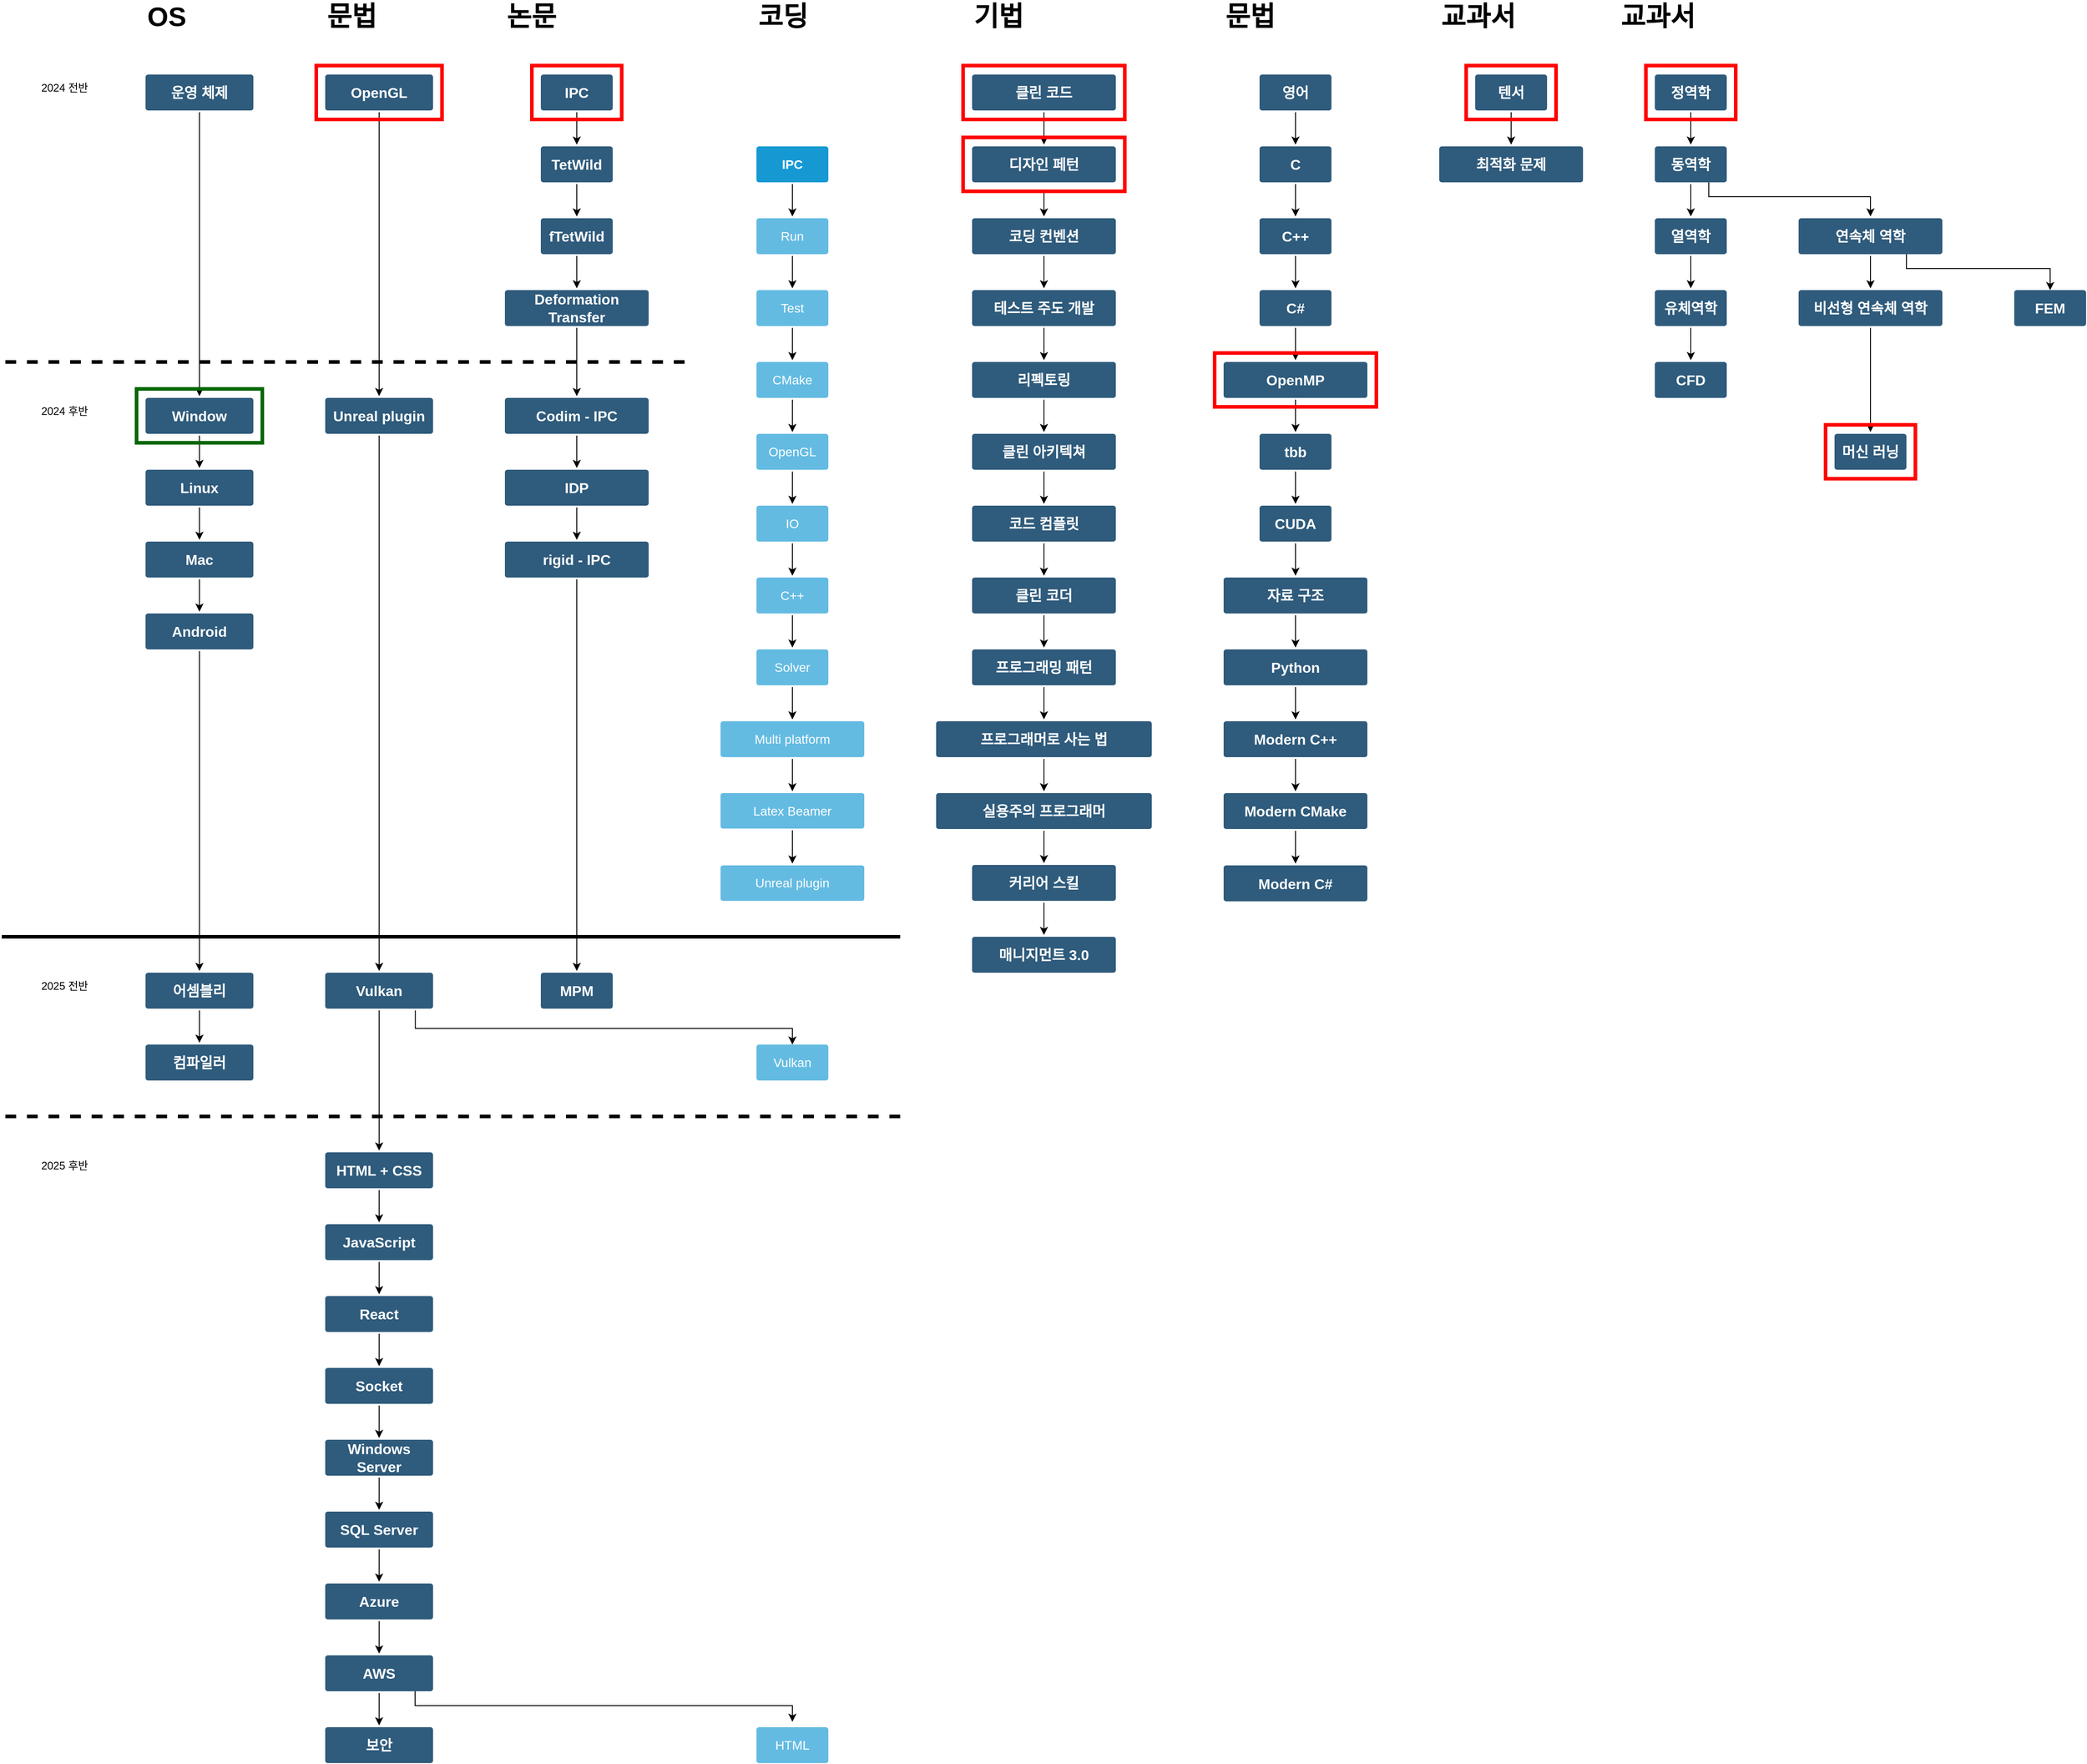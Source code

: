 <mxfile version="23.1.4" type="github">
  <diagram id="6a731a19-8d31-9384-78a2-239565b7b9f0" name="Page-1">
    <mxGraphModel dx="3609" dy="2119" grid="1" gridSize="10" guides="1" tooltips="1" connect="1" arrows="1" fold="1" page="1" pageScale="1" pageWidth="1169" pageHeight="827" background="none" math="0" shadow="0">
      <root>
        <mxCell id="0" />
        <mxCell id="1" parent="0" />
        <mxCell id="1UIoT6ySWnRTdIGvDfuI-1921" value="" style="edgeStyle=orthogonalEdgeStyle;rounded=0;orthogonalLoop=1;jettySize=auto;html=1;" parent="1" source="1749" target="1UIoT6ySWnRTdIGvDfuI-1781" edge="1">
          <mxGeometry relative="1" as="geometry" />
        </mxCell>
        <mxCell id="1749" value="C" style="rounded=1;whiteSpace=wrap;html=1;shadow=0;labelBackgroundColor=none;strokeColor=none;strokeWidth=3;fillColor=#2F5B7C;fontFamily=Helvetica;fontSize=16;fontColor=#FFFFFF;align=center;fontStyle=1;spacing=5;arcSize=7;perimeterSpacing=2;" parent="1" vertex="1">
          <mxGeometry x="640" y="120" width="80" height="40" as="geometry" />
        </mxCell>
        <mxCell id="1UIoT6ySWnRTdIGvDfuI-1902" value="" style="edgeStyle=orthogonalEdgeStyle;rounded=0;orthogonalLoop=1;jettySize=auto;html=1;" parent="1" source="1760" target="1762" edge="1">
          <mxGeometry relative="1" as="geometry" />
        </mxCell>
        <mxCell id="1760" value="IPC" style="rounded=1;whiteSpace=wrap;html=1;shadow=0;labelBackgroundColor=none;strokeColor=none;strokeWidth=3;fillColor=#1699d3;fontFamily=Helvetica;fontSize=14;fontColor=#FFFFFF;align=center;spacing=5;fontStyle=1;arcSize=7;perimeterSpacing=2;" parent="1" vertex="1">
          <mxGeometry x="80" y="120" width="80" height="40" as="geometry" />
        </mxCell>
        <mxCell id="1UIoT6ySWnRTdIGvDfuI-1903" value="" style="edgeStyle=orthogonalEdgeStyle;rounded=0;orthogonalLoop=1;jettySize=auto;html=1;" parent="1" source="1762" target="1UIoT6ySWnRTdIGvDfuI-1811" edge="1">
          <mxGeometry relative="1" as="geometry" />
        </mxCell>
        <mxCell id="1762" value="Run" style="rounded=1;whiteSpace=wrap;html=1;shadow=0;labelBackgroundColor=none;strokeColor=none;strokeWidth=3;fillColor=#64bbe2;fontFamily=Helvetica;fontSize=14;fontColor=#FFFFFF;align=center;spacing=5;arcSize=7;perimeterSpacing=2;" parent="1" vertex="1">
          <mxGeometry x="80" y="200" width="80" height="40" as="geometry" />
        </mxCell>
        <mxCell id="1UIoT6ySWnRTdIGvDfuI-1922" value="" style="edgeStyle=orthogonalEdgeStyle;rounded=0;orthogonalLoop=1;jettySize=auto;html=1;" parent="1" source="1UIoT6ySWnRTdIGvDfuI-1781" target="1UIoT6ySWnRTdIGvDfuI-1782" edge="1">
          <mxGeometry relative="1" as="geometry" />
        </mxCell>
        <mxCell id="1UIoT6ySWnRTdIGvDfuI-1781" value="C++" style="rounded=1;whiteSpace=wrap;html=1;shadow=0;labelBackgroundColor=none;strokeColor=none;strokeWidth=3;fillColor=#2F5B7C;fontFamily=Helvetica;fontSize=16;fontColor=#FFFFFF;align=center;fontStyle=1;spacing=5;arcSize=7;perimeterSpacing=2;" parent="1" vertex="1">
          <mxGeometry x="640" y="200" width="80" height="40" as="geometry" />
        </mxCell>
        <mxCell id="1UIoT6ySWnRTdIGvDfuI-1923" value="" style="edgeStyle=orthogonalEdgeStyle;rounded=0;orthogonalLoop=1;jettySize=auto;html=1;" parent="1" source="1UIoT6ySWnRTdIGvDfuI-1782" target="1UIoT6ySWnRTdIGvDfuI-1854" edge="1">
          <mxGeometry relative="1" as="geometry" />
        </mxCell>
        <mxCell id="1UIoT6ySWnRTdIGvDfuI-1782" value="C#" style="rounded=1;whiteSpace=wrap;html=1;shadow=0;labelBackgroundColor=none;strokeColor=none;strokeWidth=3;fillColor=#2F5B7C;fontFamily=Helvetica;fontSize=16;fontColor=#FFFFFF;align=center;fontStyle=1;spacing=5;arcSize=7;perimeterSpacing=2;" parent="1" vertex="1">
          <mxGeometry x="640" y="280" width="80" height="40" as="geometry" />
        </mxCell>
        <mxCell id="1UIoT6ySWnRTdIGvDfuI-1920" value="" style="edgeStyle=orthogonalEdgeStyle;rounded=0;orthogonalLoop=1;jettySize=auto;html=1;" parent="1" source="1UIoT6ySWnRTdIGvDfuI-1783" target="1749" edge="1">
          <mxGeometry relative="1" as="geometry" />
        </mxCell>
        <mxCell id="1UIoT6ySWnRTdIGvDfuI-1783" value="영어" style="rounded=1;whiteSpace=wrap;html=1;shadow=0;labelBackgroundColor=none;strokeColor=none;strokeWidth=3;fillColor=#2F5B7C;fontFamily=Helvetica;fontSize=16;fontColor=#FFFFFF;align=center;fontStyle=1;spacing=5;arcSize=7;perimeterSpacing=2;" parent="1" vertex="1">
          <mxGeometry x="640" y="40" width="80" height="40" as="geometry" />
        </mxCell>
        <mxCell id="1UIoT6ySWnRTdIGvDfuI-1931" value="" style="edgeStyle=orthogonalEdgeStyle;rounded=0;orthogonalLoop=1;jettySize=auto;html=1;" parent="1" source="1UIoT6ySWnRTdIGvDfuI-1784" target="1UIoT6ySWnRTdIGvDfuI-1785" edge="1">
          <mxGeometry relative="1" as="geometry" />
        </mxCell>
        <mxCell id="1UIoT6ySWnRTdIGvDfuI-1784" value="텐서" style="rounded=1;whiteSpace=wrap;html=1;shadow=0;labelBackgroundColor=none;strokeColor=none;strokeWidth=3;fillColor=#2F5B7C;fontFamily=Helvetica;fontSize=16;fontColor=#FFFFFF;align=center;fontStyle=1;spacing=5;arcSize=7;perimeterSpacing=2;" parent="1" vertex="1">
          <mxGeometry x="880" y="40" width="80" height="40" as="geometry" />
        </mxCell>
        <mxCell id="1UIoT6ySWnRTdIGvDfuI-1785" value="최적화 문제" style="rounded=1;whiteSpace=wrap;html=1;shadow=0;labelBackgroundColor=none;strokeColor=none;strokeWidth=3;fillColor=#2F5B7C;fontFamily=Helvetica;fontSize=16;fontColor=#FFFFFF;align=center;fontStyle=1;spacing=5;arcSize=7;perimeterSpacing=2;" parent="1" vertex="1">
          <mxGeometry x="840" y="120" width="160" height="40" as="geometry" />
        </mxCell>
        <mxCell id="1UIoT6ySWnRTdIGvDfuI-1870" style="edgeStyle=orthogonalEdgeStyle;rounded=0;orthogonalLoop=1;jettySize=auto;html=1;exitX=0.5;exitY=1;exitDx=0;exitDy=0;" parent="1" source="1UIoT6ySWnRTdIGvDfuI-1786" target="1UIoT6ySWnRTdIGvDfuI-1837" edge="1">
          <mxGeometry relative="1" as="geometry" />
        </mxCell>
        <mxCell id="1UIoT6ySWnRTdIGvDfuI-1786" value="OpenGL" style="rounded=1;whiteSpace=wrap;html=1;shadow=0;labelBackgroundColor=none;strokeColor=none;strokeWidth=3;fillColor=#2F5B7C;fontFamily=Helvetica;fontSize=16;fontColor=#FFFFFF;align=center;fontStyle=1;spacing=5;arcSize=7;perimeterSpacing=2;" parent="1" vertex="1">
          <mxGeometry x="-400" y="40" width="120" height="40" as="geometry" />
        </mxCell>
        <mxCell id="1UIoT6ySWnRTdIGvDfuI-1882" style="edgeStyle=orthogonalEdgeStyle;rounded=0;orthogonalLoop=1;jettySize=auto;html=1;" parent="1" source="1UIoT6ySWnRTdIGvDfuI-1787" target="1UIoT6ySWnRTdIGvDfuI-1788" edge="1">
          <mxGeometry relative="1" as="geometry" />
        </mxCell>
        <mxCell id="1UIoT6ySWnRTdIGvDfuI-1787" value="Vulkan" style="rounded=1;whiteSpace=wrap;html=1;shadow=0;labelBackgroundColor=none;strokeColor=none;strokeWidth=3;fillColor=#2F5B7C;fontFamily=Helvetica;fontSize=16;fontColor=#FFFFFF;align=center;fontStyle=1;spacing=5;arcSize=7;perimeterSpacing=2;" parent="1" vertex="1">
          <mxGeometry x="-400" y="1040" width="120" height="40" as="geometry" />
        </mxCell>
        <mxCell id="1UIoT6ySWnRTdIGvDfuI-1874" value="" style="edgeStyle=orthogonalEdgeStyle;rounded=0;orthogonalLoop=1;jettySize=auto;html=1;" parent="1" source="1UIoT6ySWnRTdIGvDfuI-1788" target="1UIoT6ySWnRTdIGvDfuI-1789" edge="1">
          <mxGeometry relative="1" as="geometry" />
        </mxCell>
        <mxCell id="1UIoT6ySWnRTdIGvDfuI-1788" value="HTML + CSS" style="rounded=1;whiteSpace=wrap;html=1;shadow=0;labelBackgroundColor=none;strokeColor=none;strokeWidth=3;fillColor=#2F5B7C;fontFamily=Helvetica;fontSize=16;fontColor=#FFFFFF;align=center;fontStyle=1;spacing=5;arcSize=7;perimeterSpacing=2;" parent="1" vertex="1">
          <mxGeometry x="-400" y="1240" width="120" height="40" as="geometry" />
        </mxCell>
        <mxCell id="1UIoT6ySWnRTdIGvDfuI-1875" value="" style="edgeStyle=orthogonalEdgeStyle;rounded=0;orthogonalLoop=1;jettySize=auto;html=1;" parent="1" source="1UIoT6ySWnRTdIGvDfuI-1789" target="1UIoT6ySWnRTdIGvDfuI-1790" edge="1">
          <mxGeometry relative="1" as="geometry" />
        </mxCell>
        <mxCell id="1UIoT6ySWnRTdIGvDfuI-1789" value="JavaScript" style="rounded=1;whiteSpace=wrap;html=1;shadow=0;labelBackgroundColor=none;strokeColor=none;strokeWidth=3;fillColor=#2F5B7C;fontFamily=Helvetica;fontSize=16;fontColor=#FFFFFF;align=center;fontStyle=1;spacing=5;arcSize=7;perimeterSpacing=2;" parent="1" vertex="1">
          <mxGeometry x="-400" y="1320" width="120" height="40" as="geometry" />
        </mxCell>
        <mxCell id="1UIoT6ySWnRTdIGvDfuI-1876" value="" style="edgeStyle=orthogonalEdgeStyle;rounded=0;orthogonalLoop=1;jettySize=auto;html=1;" parent="1" source="1UIoT6ySWnRTdIGvDfuI-1790" target="1UIoT6ySWnRTdIGvDfuI-1847" edge="1">
          <mxGeometry relative="1" as="geometry" />
        </mxCell>
        <mxCell id="1UIoT6ySWnRTdIGvDfuI-1790" value="React" style="rounded=1;whiteSpace=wrap;html=1;shadow=0;labelBackgroundColor=none;strokeColor=none;strokeWidth=3;fillColor=#2F5B7C;fontFamily=Helvetica;fontSize=16;fontColor=#FFFFFF;align=center;fontStyle=1;spacing=5;arcSize=7;perimeterSpacing=2;" parent="1" vertex="1">
          <mxGeometry x="-400" y="1400" width="120" height="40" as="geometry" />
        </mxCell>
        <mxCell id="1UIoT6ySWnRTdIGvDfuI-1886" value="" style="edgeStyle=orthogonalEdgeStyle;rounded=0;orthogonalLoop=1;jettySize=auto;html=1;" parent="1" source="1UIoT6ySWnRTdIGvDfuI-1791" target="1UIoT6ySWnRTdIGvDfuI-1832" edge="1">
          <mxGeometry relative="1" as="geometry" />
        </mxCell>
        <mxCell id="1UIoT6ySWnRTdIGvDfuI-1791" value="IPC" style="rounded=1;whiteSpace=wrap;html=1;shadow=0;labelBackgroundColor=none;strokeColor=none;strokeWidth=3;fillColor=#2F5B7C;fontFamily=Helvetica;fontSize=16;fontColor=#FFFFFF;align=center;fontStyle=1;spacing=5;arcSize=7;perimeterSpacing=2;" parent="1" vertex="1">
          <mxGeometry x="-160" y="40" width="80" height="40" as="geometry" />
        </mxCell>
        <mxCell id="1UIoT6ySWnRTdIGvDfuI-1909" value="" style="edgeStyle=orthogonalEdgeStyle;rounded=0;orthogonalLoop=1;jettySize=auto;html=1;" parent="1" source="1UIoT6ySWnRTdIGvDfuI-1792" target="1UIoT6ySWnRTdIGvDfuI-1794" edge="1">
          <mxGeometry relative="1" as="geometry" />
        </mxCell>
        <mxCell id="1UIoT6ySWnRTdIGvDfuI-1792" value="클린 코드" style="rounded=1;whiteSpace=wrap;html=1;shadow=0;labelBackgroundColor=none;strokeColor=none;strokeWidth=3;fillColor=#2F5B7C;fontFamily=Helvetica;fontSize=16;fontColor=#FFFFFF;align=center;fontStyle=1;spacing=5;arcSize=7;perimeterSpacing=2;" parent="1" vertex="1">
          <mxGeometry x="320" y="40" width="160" height="40" as="geometry" />
        </mxCell>
        <mxCell id="1UIoT6ySWnRTdIGvDfuI-1866" style="edgeStyle=orthogonalEdgeStyle;rounded=0;orthogonalLoop=1;jettySize=auto;html=1;entryX=0.5;entryY=0;entryDx=0;entryDy=0;" parent="1" source="1UIoT6ySWnRTdIGvDfuI-1793" target="1UIoT6ySWnRTdIGvDfuI-1850" edge="1">
          <mxGeometry relative="1" as="geometry" />
        </mxCell>
        <mxCell id="1UIoT6ySWnRTdIGvDfuI-1793" value="운영 체제" style="rounded=1;whiteSpace=wrap;html=1;shadow=0;labelBackgroundColor=none;strokeColor=none;strokeWidth=3;fillColor=#2F5B7C;fontFamily=Helvetica;fontSize=16;fontColor=#FFFFFF;align=center;fontStyle=1;spacing=5;arcSize=7;perimeterSpacing=2;" parent="1" vertex="1">
          <mxGeometry x="-600" y="40" width="120" height="40" as="geometry" />
        </mxCell>
        <mxCell id="1UIoT6ySWnRTdIGvDfuI-1794" value="디자인 페턴" style="rounded=1;whiteSpace=wrap;html=1;shadow=0;labelBackgroundColor=none;strokeColor=none;strokeWidth=3;fillColor=#2F5B7C;fontFamily=Helvetica;fontSize=16;fontColor=#FFFFFF;align=center;fontStyle=1;spacing=5;arcSize=7;perimeterSpacing=2;" parent="1" vertex="1">
          <mxGeometry x="320" y="120" width="160" height="40" as="geometry" />
        </mxCell>
        <mxCell id="1UIoT6ySWnRTdIGvDfuI-1927" value="" style="edgeStyle=orthogonalEdgeStyle;rounded=0;orthogonalLoop=1;jettySize=auto;html=1;" parent="1" source="1UIoT6ySWnRTdIGvDfuI-1798" target="1UIoT6ySWnRTdIGvDfuI-1856" edge="1">
          <mxGeometry relative="1" as="geometry" />
        </mxCell>
        <mxCell id="1UIoT6ySWnRTdIGvDfuI-1798" value="자료 구조" style="rounded=1;whiteSpace=wrap;html=1;shadow=0;labelBackgroundColor=none;strokeColor=none;strokeWidth=3;fillColor=#2F5B7C;fontFamily=Helvetica;fontSize=16;fontColor=#FFFFFF;align=center;fontStyle=1;spacing=5;arcSize=7;perimeterSpacing=2;" parent="1" vertex="1">
          <mxGeometry x="600" y="600" width="160" height="40" as="geometry" />
        </mxCell>
        <mxCell id="1UIoT6ySWnRTdIGvDfuI-1929" value="" style="edgeStyle=orthogonalEdgeStyle;rounded=0;orthogonalLoop=1;jettySize=auto;html=1;" parent="1" source="1UIoT6ySWnRTdIGvDfuI-1799" target="1UIoT6ySWnRTdIGvDfuI-1840" edge="1">
          <mxGeometry relative="1" as="geometry" />
        </mxCell>
        <mxCell id="1UIoT6ySWnRTdIGvDfuI-1799" value="Modern C++" style="rounded=1;whiteSpace=wrap;html=1;shadow=0;labelBackgroundColor=none;strokeColor=none;strokeWidth=3;fillColor=#2F5B7C;fontFamily=Helvetica;fontSize=16;fontColor=#FFFFFF;align=center;fontStyle=1;spacing=5;arcSize=7;perimeterSpacing=2;" parent="1" vertex="1">
          <mxGeometry x="600" y="760" width="160" height="40" as="geometry" />
        </mxCell>
        <mxCell id="1UIoT6ySWnRTdIGvDfuI-1911" value="" style="edgeStyle=orthogonalEdgeStyle;rounded=0;orthogonalLoop=1;jettySize=auto;html=1;" parent="1" source="1UIoT6ySWnRTdIGvDfuI-1800" target="1UIoT6ySWnRTdIGvDfuI-1802" edge="1">
          <mxGeometry relative="1" as="geometry" />
        </mxCell>
        <mxCell id="1UIoT6ySWnRTdIGvDfuI-1800" value="테스트 주도 개발" style="rounded=1;whiteSpace=wrap;html=1;shadow=0;labelBackgroundColor=none;strokeColor=none;strokeWidth=3;fillColor=#2F5B7C;fontFamily=Helvetica;fontSize=16;fontColor=#FFFFFF;align=center;fontStyle=1;spacing=5;arcSize=7;perimeterSpacing=2;" parent="1" vertex="1">
          <mxGeometry x="320" y="280" width="160" height="40" as="geometry" />
        </mxCell>
        <mxCell id="1UIoT6ySWnRTdIGvDfuI-1912" value="" style="edgeStyle=orthogonalEdgeStyle;rounded=0;orthogonalLoop=1;jettySize=auto;html=1;" parent="1" source="1UIoT6ySWnRTdIGvDfuI-1802" target="1UIoT6ySWnRTdIGvDfuI-1803" edge="1">
          <mxGeometry relative="1" as="geometry" />
        </mxCell>
        <mxCell id="1UIoT6ySWnRTdIGvDfuI-1802" value="리펙토링" style="rounded=1;whiteSpace=wrap;html=1;shadow=0;labelBackgroundColor=none;strokeColor=none;strokeWidth=3;fillColor=#2F5B7C;fontFamily=Helvetica;fontSize=16;fontColor=#FFFFFF;align=center;fontStyle=1;spacing=5;arcSize=7;perimeterSpacing=2;" parent="1" vertex="1">
          <mxGeometry x="320" y="360" width="160" height="40" as="geometry" />
        </mxCell>
        <mxCell id="1UIoT6ySWnRTdIGvDfuI-1913" value="" style="edgeStyle=orthogonalEdgeStyle;rounded=0;orthogonalLoop=1;jettySize=auto;html=1;" parent="1" source="1UIoT6ySWnRTdIGvDfuI-1803" target="1UIoT6ySWnRTdIGvDfuI-1804" edge="1">
          <mxGeometry relative="1" as="geometry" />
        </mxCell>
        <mxCell id="1UIoT6ySWnRTdIGvDfuI-1803" value="클린 아키텍쳐" style="rounded=1;whiteSpace=wrap;html=1;shadow=0;labelBackgroundColor=none;strokeColor=none;strokeWidth=3;fillColor=#2F5B7C;fontFamily=Helvetica;fontSize=16;fontColor=#FFFFFF;align=center;fontStyle=1;spacing=5;arcSize=7;perimeterSpacing=2;" parent="1" vertex="1">
          <mxGeometry x="320" y="440" width="160" height="40" as="geometry" />
        </mxCell>
        <mxCell id="1UIoT6ySWnRTdIGvDfuI-1914" value="" style="edgeStyle=orthogonalEdgeStyle;rounded=0;orthogonalLoop=1;jettySize=auto;html=1;" parent="1" source="1UIoT6ySWnRTdIGvDfuI-1804" target="1UIoT6ySWnRTdIGvDfuI-1805" edge="1">
          <mxGeometry relative="1" as="geometry" />
        </mxCell>
        <mxCell id="1UIoT6ySWnRTdIGvDfuI-1804" value="코드 컴플릿" style="rounded=1;whiteSpace=wrap;html=1;shadow=0;labelBackgroundColor=none;strokeColor=none;strokeWidth=3;fillColor=#2F5B7C;fontFamily=Helvetica;fontSize=16;fontColor=#FFFFFF;align=center;fontStyle=1;spacing=5;arcSize=7;perimeterSpacing=2;" parent="1" vertex="1">
          <mxGeometry x="320" y="520" width="160" height="40" as="geometry" />
        </mxCell>
        <mxCell id="1UIoT6ySWnRTdIGvDfuI-1915" value="" style="edgeStyle=orthogonalEdgeStyle;rounded=0;orthogonalLoop=1;jettySize=auto;html=1;" parent="1" source="1UIoT6ySWnRTdIGvDfuI-1805" target="1UIoT6ySWnRTdIGvDfuI-1806" edge="1">
          <mxGeometry relative="1" as="geometry" />
        </mxCell>
        <mxCell id="1UIoT6ySWnRTdIGvDfuI-1805" value="클린 코더" style="rounded=1;whiteSpace=wrap;html=1;shadow=0;labelBackgroundColor=none;strokeColor=none;strokeWidth=3;fillColor=#2F5B7C;fontFamily=Helvetica;fontSize=16;fontColor=#FFFFFF;align=center;fontStyle=1;spacing=5;arcSize=7;perimeterSpacing=2;" parent="1" vertex="1">
          <mxGeometry x="320" y="600" width="160" height="40" as="geometry" />
        </mxCell>
        <mxCell id="1UIoT6ySWnRTdIGvDfuI-1916" value="" style="edgeStyle=orthogonalEdgeStyle;rounded=0;orthogonalLoop=1;jettySize=auto;html=1;" parent="1" source="1UIoT6ySWnRTdIGvDfuI-1806" target="1UIoT6ySWnRTdIGvDfuI-1807" edge="1">
          <mxGeometry relative="1" as="geometry" />
        </mxCell>
        <mxCell id="1UIoT6ySWnRTdIGvDfuI-1806" value="프로그래밍 패턴" style="rounded=1;whiteSpace=wrap;html=1;shadow=0;labelBackgroundColor=none;strokeColor=none;strokeWidth=3;fillColor=#2F5B7C;fontFamily=Helvetica;fontSize=16;fontColor=#FFFFFF;align=center;fontStyle=1;spacing=5;arcSize=7;perimeterSpacing=2;" parent="1" vertex="1">
          <mxGeometry x="320" y="680" width="160" height="40" as="geometry" />
        </mxCell>
        <mxCell id="1UIoT6ySWnRTdIGvDfuI-1917" value="" style="edgeStyle=orthogonalEdgeStyle;rounded=0;orthogonalLoop=1;jettySize=auto;html=1;" parent="1" source="1UIoT6ySWnRTdIGvDfuI-1807" target="1UIoT6ySWnRTdIGvDfuI-1808" edge="1">
          <mxGeometry relative="1" as="geometry" />
        </mxCell>
        <mxCell id="1UIoT6ySWnRTdIGvDfuI-1807" value="프로그래머로 사는 법" style="rounded=1;whiteSpace=wrap;html=1;shadow=0;labelBackgroundColor=none;strokeColor=none;strokeWidth=3;fillColor=#2F5B7C;fontFamily=Helvetica;fontSize=16;fontColor=#FFFFFF;align=center;fontStyle=1;spacing=5;arcSize=7;perimeterSpacing=2;" parent="1" vertex="1">
          <mxGeometry x="280" y="760" width="240" height="40" as="geometry" />
        </mxCell>
        <mxCell id="1UIoT6ySWnRTdIGvDfuI-1918" value="" style="edgeStyle=orthogonalEdgeStyle;rounded=0;orthogonalLoop=1;jettySize=auto;html=1;" parent="1" source="1UIoT6ySWnRTdIGvDfuI-1808" target="1UIoT6ySWnRTdIGvDfuI-1809" edge="1">
          <mxGeometry relative="1" as="geometry" />
        </mxCell>
        <mxCell id="1UIoT6ySWnRTdIGvDfuI-1808" value="실용주의 프로그래머" style="rounded=1;whiteSpace=wrap;html=1;shadow=0;labelBackgroundColor=none;strokeColor=none;strokeWidth=3;fillColor=#2F5B7C;fontFamily=Helvetica;fontSize=16;fontColor=#FFFFFF;align=center;fontStyle=1;spacing=5;arcSize=7;perimeterSpacing=2;" parent="1" vertex="1">
          <mxGeometry x="280" y="840" width="240" height="40" as="geometry" />
        </mxCell>
        <mxCell id="1UIoT6ySWnRTdIGvDfuI-1919" value="" style="edgeStyle=orthogonalEdgeStyle;rounded=0;orthogonalLoop=1;jettySize=auto;html=1;" parent="1" source="1UIoT6ySWnRTdIGvDfuI-1809" target="1UIoT6ySWnRTdIGvDfuI-1810" edge="1">
          <mxGeometry relative="1" as="geometry" />
        </mxCell>
        <mxCell id="1UIoT6ySWnRTdIGvDfuI-1809" value="커리어 스킬" style="rounded=1;whiteSpace=wrap;html=1;shadow=0;labelBackgroundColor=none;strokeColor=none;strokeWidth=3;fillColor=#2F5B7C;fontFamily=Helvetica;fontSize=16;fontColor=#FFFFFF;align=center;fontStyle=1;spacing=5;arcSize=7;perimeterSpacing=2;" parent="1" vertex="1">
          <mxGeometry x="320" y="920" width="160" height="40" as="geometry" />
        </mxCell>
        <mxCell id="1UIoT6ySWnRTdIGvDfuI-1810" value="매니지먼트 3.0" style="rounded=1;whiteSpace=wrap;html=1;shadow=0;labelBackgroundColor=none;strokeColor=none;strokeWidth=3;fillColor=#2F5B7C;fontFamily=Helvetica;fontSize=16;fontColor=#FFFFFF;align=center;fontStyle=1;spacing=5;arcSize=7;perimeterSpacing=2;" parent="1" vertex="1">
          <mxGeometry x="320" y="1000" width="160" height="40" as="geometry" />
        </mxCell>
        <mxCell id="1UIoT6ySWnRTdIGvDfuI-1904" value="" style="edgeStyle=orthogonalEdgeStyle;rounded=0;orthogonalLoop=1;jettySize=auto;html=1;" parent="1" source="1UIoT6ySWnRTdIGvDfuI-1811" target="1UIoT6ySWnRTdIGvDfuI-1812" edge="1">
          <mxGeometry relative="1" as="geometry" />
        </mxCell>
        <mxCell id="1UIoT6ySWnRTdIGvDfuI-1811" value="Test" style="rounded=1;whiteSpace=wrap;html=1;shadow=0;labelBackgroundColor=none;strokeColor=none;strokeWidth=3;fillColor=#64bbe2;fontFamily=Helvetica;fontSize=14;fontColor=#FFFFFF;align=center;spacing=5;arcSize=7;perimeterSpacing=2;" parent="1" vertex="1">
          <mxGeometry x="80" y="280" width="80" height="40" as="geometry" />
        </mxCell>
        <mxCell id="1UIoT6ySWnRTdIGvDfuI-1905" value="" style="edgeStyle=orthogonalEdgeStyle;rounded=0;orthogonalLoop=1;jettySize=auto;html=1;" parent="1" source="1UIoT6ySWnRTdIGvDfuI-1812" target="1UIoT6ySWnRTdIGvDfuI-1813" edge="1">
          <mxGeometry relative="1" as="geometry" />
        </mxCell>
        <mxCell id="1UIoT6ySWnRTdIGvDfuI-1812" value="CMake" style="rounded=1;whiteSpace=wrap;html=1;shadow=0;labelBackgroundColor=none;strokeColor=none;strokeWidth=3;fillColor=#64bbe2;fontFamily=Helvetica;fontSize=14;fontColor=#FFFFFF;align=center;spacing=5;arcSize=7;perimeterSpacing=2;" parent="1" vertex="1">
          <mxGeometry x="80" y="360" width="80" height="40" as="geometry" />
        </mxCell>
        <mxCell id="1UIoT6ySWnRTdIGvDfuI-1906" value="" style="edgeStyle=orthogonalEdgeStyle;rounded=0;orthogonalLoop=1;jettySize=auto;html=1;" parent="1" source="1UIoT6ySWnRTdIGvDfuI-1813" target="1UIoT6ySWnRTdIGvDfuI-1814" edge="1">
          <mxGeometry relative="1" as="geometry" />
        </mxCell>
        <mxCell id="1UIoT6ySWnRTdIGvDfuI-1813" value="OpenGL" style="rounded=1;whiteSpace=wrap;html=1;shadow=0;labelBackgroundColor=none;strokeColor=none;strokeWidth=3;fillColor=#64bbe2;fontFamily=Helvetica;fontSize=14;fontColor=#FFFFFF;align=center;spacing=5;arcSize=7;perimeterSpacing=2;" parent="1" vertex="1">
          <mxGeometry x="80" y="440" width="80" height="40" as="geometry" />
        </mxCell>
        <mxCell id="1UIoT6ySWnRTdIGvDfuI-1907" value="" style="edgeStyle=orthogonalEdgeStyle;rounded=0;orthogonalLoop=1;jettySize=auto;html=1;" parent="1" source="1UIoT6ySWnRTdIGvDfuI-1814" target="1UIoT6ySWnRTdIGvDfuI-1815" edge="1">
          <mxGeometry relative="1" as="geometry" />
        </mxCell>
        <mxCell id="1UIoT6ySWnRTdIGvDfuI-1814" value="IO" style="rounded=1;whiteSpace=wrap;html=1;shadow=0;labelBackgroundColor=none;strokeColor=none;strokeWidth=3;fillColor=#64bbe2;fontFamily=Helvetica;fontSize=14;fontColor=#FFFFFF;align=center;spacing=5;arcSize=7;perimeterSpacing=2;" parent="1" vertex="1">
          <mxGeometry x="80" y="520" width="80" height="40" as="geometry" />
        </mxCell>
        <mxCell id="1UIoT6ySWnRTdIGvDfuI-1908" value="" style="edgeStyle=orthogonalEdgeStyle;rounded=0;orthogonalLoop=1;jettySize=auto;html=1;" parent="1" source="1UIoT6ySWnRTdIGvDfuI-1815" target="1UIoT6ySWnRTdIGvDfuI-1816" edge="1">
          <mxGeometry relative="1" as="geometry" />
        </mxCell>
        <mxCell id="1UIoT6ySWnRTdIGvDfuI-1815" value="C++" style="rounded=1;whiteSpace=wrap;html=1;shadow=0;labelBackgroundColor=none;strokeColor=none;strokeWidth=3;fillColor=#64bbe2;fontFamily=Helvetica;fontSize=14;fontColor=#FFFFFF;align=center;spacing=5;arcSize=7;perimeterSpacing=2;" parent="1" vertex="1">
          <mxGeometry x="80" y="600" width="80" height="40" as="geometry" />
        </mxCell>
        <mxCell id="1UIoT6ySWnRTdIGvDfuI-1901" value="" style="edgeStyle=orthogonalEdgeStyle;rounded=0;orthogonalLoop=1;jettySize=auto;html=1;" parent="1" source="1UIoT6ySWnRTdIGvDfuI-1816" target="1UIoT6ySWnRTdIGvDfuI-1817" edge="1">
          <mxGeometry relative="1" as="geometry" />
        </mxCell>
        <mxCell id="1UIoT6ySWnRTdIGvDfuI-1816" value="Solver" style="rounded=1;whiteSpace=wrap;html=1;shadow=0;labelBackgroundColor=none;strokeColor=none;strokeWidth=3;fillColor=#64bbe2;fontFamily=Helvetica;fontSize=14;fontColor=#FFFFFF;align=center;spacing=5;arcSize=7;perimeterSpacing=2;" parent="1" vertex="1">
          <mxGeometry x="80" y="680" width="80" height="40" as="geometry" />
        </mxCell>
        <mxCell id="1UIoT6ySWnRTdIGvDfuI-1900" value="" style="edgeStyle=orthogonalEdgeStyle;rounded=0;orthogonalLoop=1;jettySize=auto;html=1;" parent="1" source="1UIoT6ySWnRTdIGvDfuI-1817" target="1UIoT6ySWnRTdIGvDfuI-1818" edge="1">
          <mxGeometry relative="1" as="geometry" />
        </mxCell>
        <mxCell id="1UIoT6ySWnRTdIGvDfuI-1817" value="Multi platform" style="rounded=1;whiteSpace=wrap;html=1;shadow=0;labelBackgroundColor=none;strokeColor=none;strokeWidth=3;fillColor=#64bbe2;fontFamily=Helvetica;fontSize=14;fontColor=#FFFFFF;align=center;spacing=5;arcSize=7;perimeterSpacing=2;" parent="1" vertex="1">
          <mxGeometry x="40" y="760" width="160" height="40" as="geometry" />
        </mxCell>
        <mxCell id="1UIoT6ySWnRTdIGvDfuI-1899" value="" style="edgeStyle=orthogonalEdgeStyle;rounded=0;orthogonalLoop=1;jettySize=auto;html=1;" parent="1" source="1UIoT6ySWnRTdIGvDfuI-1818" target="1UIoT6ySWnRTdIGvDfuI-1896" edge="1">
          <mxGeometry relative="1" as="geometry" />
        </mxCell>
        <mxCell id="1UIoT6ySWnRTdIGvDfuI-1818" value="Latex Beamer" style="rounded=1;whiteSpace=wrap;html=1;shadow=0;labelBackgroundColor=none;strokeColor=none;strokeWidth=3;fillColor=#64bbe2;fontFamily=Helvetica;fontSize=14;fontColor=#FFFFFF;align=center;spacing=5;arcSize=7;perimeterSpacing=2;" parent="1" vertex="1">
          <mxGeometry x="40" y="840" width="160" height="39.5" as="geometry" />
        </mxCell>
        <mxCell id="1UIoT6ySWnRTdIGvDfuI-1819" value="Vulkan" style="rounded=1;whiteSpace=wrap;html=1;shadow=0;labelBackgroundColor=none;strokeColor=none;strokeWidth=3;fillColor=#64bbe2;fontFamily=Helvetica;fontSize=14;fontColor=#FFFFFF;align=center;spacing=5;arcSize=7;perimeterSpacing=2;" parent="1" vertex="1">
          <mxGeometry x="80" y="1120" width="80" height="40" as="geometry" />
        </mxCell>
        <mxCell id="1UIoT6ySWnRTdIGvDfuI-1932" value="" style="edgeStyle=orthogonalEdgeStyle;rounded=0;orthogonalLoop=1;jettySize=auto;html=1;" parent="1" source="1UIoT6ySWnRTdIGvDfuI-1820" target="1UIoT6ySWnRTdIGvDfuI-1821" edge="1">
          <mxGeometry relative="1" as="geometry" />
        </mxCell>
        <mxCell id="1UIoT6ySWnRTdIGvDfuI-1820" value="정역학" style="rounded=1;whiteSpace=wrap;html=1;shadow=0;labelBackgroundColor=none;strokeColor=none;strokeWidth=3;fillColor=#2F5B7C;fontFamily=Helvetica;fontSize=16;fontColor=#FFFFFF;align=center;fontStyle=1;spacing=5;arcSize=7;perimeterSpacing=2;" parent="1" vertex="1">
          <mxGeometry x="1080" y="40" width="80" height="40" as="geometry" />
        </mxCell>
        <mxCell id="1UIoT6ySWnRTdIGvDfuI-1933" value="" style="edgeStyle=orthogonalEdgeStyle;rounded=0;orthogonalLoop=1;jettySize=auto;html=1;" parent="1" source="1UIoT6ySWnRTdIGvDfuI-1821" target="1UIoT6ySWnRTdIGvDfuI-1822" edge="1">
          <mxGeometry relative="1" as="geometry" />
        </mxCell>
        <mxCell id="1UIoT6ySWnRTdIGvDfuI-1821" value="동역학" style="rounded=1;whiteSpace=wrap;html=1;shadow=0;labelBackgroundColor=none;strokeColor=none;strokeWidth=3;fillColor=#2F5B7C;fontFamily=Helvetica;fontSize=16;fontColor=#FFFFFF;align=center;fontStyle=1;spacing=5;arcSize=7;perimeterSpacing=2;" parent="1" vertex="1">
          <mxGeometry x="1080" y="120" width="80" height="40" as="geometry" />
        </mxCell>
        <mxCell id="1UIoT6ySWnRTdIGvDfuI-1934" value="" style="edgeStyle=orthogonalEdgeStyle;rounded=0;orthogonalLoop=1;jettySize=auto;html=1;" parent="1" source="1UIoT6ySWnRTdIGvDfuI-1822" target="1UIoT6ySWnRTdIGvDfuI-1823" edge="1">
          <mxGeometry relative="1" as="geometry" />
        </mxCell>
        <mxCell id="1UIoT6ySWnRTdIGvDfuI-1822" value="열역학" style="rounded=1;whiteSpace=wrap;html=1;shadow=0;labelBackgroundColor=none;strokeColor=none;strokeWidth=3;fillColor=#2F5B7C;fontFamily=Helvetica;fontSize=16;fontColor=#FFFFFF;align=center;fontStyle=1;spacing=5;arcSize=7;perimeterSpacing=2;" parent="1" vertex="1">
          <mxGeometry x="1080" y="200" width="80" height="40" as="geometry" />
        </mxCell>
        <mxCell id="1UIoT6ySWnRTdIGvDfuI-1935" value="" style="edgeStyle=orthogonalEdgeStyle;rounded=0;orthogonalLoop=1;jettySize=auto;html=1;" parent="1" source="1UIoT6ySWnRTdIGvDfuI-1823" target="1UIoT6ySWnRTdIGvDfuI-1828" edge="1">
          <mxGeometry relative="1" as="geometry" />
        </mxCell>
        <mxCell id="1UIoT6ySWnRTdIGvDfuI-1823" value="유체역학" style="rounded=1;whiteSpace=wrap;html=1;shadow=0;labelBackgroundColor=none;strokeColor=none;strokeWidth=3;fillColor=#2F5B7C;fontFamily=Helvetica;fontSize=16;fontColor=#FFFFFF;align=center;fontStyle=1;spacing=5;arcSize=7;perimeterSpacing=2;" parent="1" vertex="1">
          <mxGeometry x="1080" y="280" width="80" height="40" as="geometry" />
        </mxCell>
        <mxCell id="1UIoT6ySWnRTdIGvDfuI-1936" value="" style="edgeStyle=orthogonalEdgeStyle;rounded=0;orthogonalLoop=1;jettySize=auto;html=1;" parent="1" source="1UIoT6ySWnRTdIGvDfuI-1824" target="1UIoT6ySWnRTdIGvDfuI-1825" edge="1">
          <mxGeometry relative="1" as="geometry" />
        </mxCell>
        <mxCell id="1UIoT6ySWnRTdIGvDfuI-1824" value="연속체 역학" style="rounded=1;whiteSpace=wrap;html=1;shadow=0;labelBackgroundColor=none;strokeColor=none;strokeWidth=3;fillColor=#2F5B7C;fontFamily=Helvetica;fontSize=16;fontColor=#FFFFFF;align=center;fontStyle=1;spacing=5;arcSize=7;perimeterSpacing=2;" parent="1" vertex="1">
          <mxGeometry x="1240" y="200" width="160" height="40" as="geometry" />
        </mxCell>
        <mxCell id="1UIoT6ySWnRTdIGvDfuI-1937" value="" style="edgeStyle=orthogonalEdgeStyle;rounded=0;orthogonalLoop=1;jettySize=auto;html=1;" parent="1" source="1UIoT6ySWnRTdIGvDfuI-1825" target="1UIoT6ySWnRTdIGvDfuI-1839" edge="1">
          <mxGeometry relative="1" as="geometry" />
        </mxCell>
        <mxCell id="1UIoT6ySWnRTdIGvDfuI-1825" value="비선형 연속체 역학" style="rounded=1;whiteSpace=wrap;html=1;shadow=0;labelBackgroundColor=none;strokeColor=none;strokeWidth=3;fillColor=#2F5B7C;fontFamily=Helvetica;fontSize=16;fontColor=#FFFFFF;align=center;fontStyle=1;spacing=5;arcSize=7;perimeterSpacing=2;" parent="1" vertex="1">
          <mxGeometry x="1240" y="280" width="160" height="40" as="geometry" />
        </mxCell>
        <mxCell id="1UIoT6ySWnRTdIGvDfuI-1827" value="FEM" style="rounded=1;whiteSpace=wrap;html=1;shadow=0;labelBackgroundColor=none;strokeColor=none;strokeWidth=3;fillColor=#2F5B7C;fontFamily=Helvetica;fontSize=16;fontColor=#FFFFFF;align=center;fontStyle=1;spacing=5;arcSize=7;perimeterSpacing=2;" parent="1" vertex="1">
          <mxGeometry x="1480" y="280" width="80" height="40" as="geometry" />
        </mxCell>
        <mxCell id="1UIoT6ySWnRTdIGvDfuI-1828" value="CFD" style="rounded=1;whiteSpace=wrap;html=1;shadow=0;labelBackgroundColor=none;strokeColor=none;strokeWidth=3;fillColor=#2F5B7C;fontFamily=Helvetica;fontSize=16;fontColor=#FFFFFF;align=center;fontStyle=1;spacing=5;arcSize=7;perimeterSpacing=2;" parent="1" vertex="1">
          <mxGeometry x="1080" y="360" width="80" height="40" as="geometry" />
        </mxCell>
        <mxCell id="1UIoT6ySWnRTdIGvDfuI-1890" value="" style="edgeStyle=orthogonalEdgeStyle;rounded=0;orthogonalLoop=1;jettySize=auto;html=1;" parent="1" source="1UIoT6ySWnRTdIGvDfuI-1829" target="1UIoT6ySWnRTdIGvDfuI-1830" edge="1">
          <mxGeometry relative="1" as="geometry" />
        </mxCell>
        <mxCell id="1UIoT6ySWnRTdIGvDfuI-1829" value="Codim - IPC" style="rounded=1;whiteSpace=wrap;html=1;shadow=0;labelBackgroundColor=none;strokeColor=none;strokeWidth=3;fillColor=#2F5B7C;fontFamily=Helvetica;fontSize=16;fontColor=#FFFFFF;align=center;fontStyle=1;spacing=5;arcSize=7;perimeterSpacing=2;" parent="1" vertex="1">
          <mxGeometry x="-200" y="400" width="160" height="40" as="geometry" />
        </mxCell>
        <mxCell id="1UIoT6ySWnRTdIGvDfuI-1891" value="" style="edgeStyle=orthogonalEdgeStyle;rounded=0;orthogonalLoop=1;jettySize=auto;html=1;" parent="1" source="1UIoT6ySWnRTdIGvDfuI-1830" target="1UIoT6ySWnRTdIGvDfuI-1831" edge="1">
          <mxGeometry relative="1" as="geometry" />
        </mxCell>
        <mxCell id="1UIoT6ySWnRTdIGvDfuI-1830" value="IDP" style="rounded=1;whiteSpace=wrap;html=1;shadow=0;labelBackgroundColor=none;strokeColor=none;strokeWidth=3;fillColor=#2F5B7C;fontFamily=Helvetica;fontSize=16;fontColor=#FFFFFF;align=center;fontStyle=1;spacing=5;arcSize=7;perimeterSpacing=2;" parent="1" vertex="1">
          <mxGeometry x="-200" y="480" width="160" height="40" as="geometry" />
        </mxCell>
        <mxCell id="1UIoT6ySWnRTdIGvDfuI-1892" style="edgeStyle=orthogonalEdgeStyle;rounded=0;orthogonalLoop=1;jettySize=auto;html=1;entryX=0.5;entryY=0;entryDx=0;entryDy=0;" parent="1" source="1UIoT6ySWnRTdIGvDfuI-1831" target="1UIoT6ySWnRTdIGvDfuI-1835" edge="1">
          <mxGeometry relative="1" as="geometry" />
        </mxCell>
        <mxCell id="1UIoT6ySWnRTdIGvDfuI-1831" value="rigid - IPC" style="rounded=1;whiteSpace=wrap;html=1;shadow=0;labelBackgroundColor=none;strokeColor=none;strokeWidth=3;fillColor=#2F5B7C;fontFamily=Helvetica;fontSize=16;fontColor=#FFFFFF;align=center;fontStyle=1;spacing=5;arcSize=7;perimeterSpacing=2;" parent="1" vertex="1">
          <mxGeometry x="-200" y="560" width="160" height="40" as="geometry" />
        </mxCell>
        <mxCell id="1UIoT6ySWnRTdIGvDfuI-1887" value="" style="edgeStyle=orthogonalEdgeStyle;rounded=0;orthogonalLoop=1;jettySize=auto;html=1;" parent="1" source="1UIoT6ySWnRTdIGvDfuI-1832" target="1UIoT6ySWnRTdIGvDfuI-1833" edge="1">
          <mxGeometry relative="1" as="geometry" />
        </mxCell>
        <mxCell id="1UIoT6ySWnRTdIGvDfuI-1832" value="TetWild" style="rounded=1;whiteSpace=wrap;html=1;shadow=0;labelBackgroundColor=none;strokeColor=none;strokeWidth=3;fillColor=#2F5B7C;fontFamily=Helvetica;fontSize=16;fontColor=#FFFFFF;align=center;fontStyle=1;spacing=5;arcSize=7;perimeterSpacing=2;" parent="1" vertex="1">
          <mxGeometry x="-160" y="120" width="80" height="40" as="geometry" />
        </mxCell>
        <mxCell id="1UIoT6ySWnRTdIGvDfuI-1888" value="" style="edgeStyle=orthogonalEdgeStyle;rounded=0;orthogonalLoop=1;jettySize=auto;html=1;" parent="1" source="1UIoT6ySWnRTdIGvDfuI-1833" target="1UIoT6ySWnRTdIGvDfuI-1834" edge="1">
          <mxGeometry relative="1" as="geometry" />
        </mxCell>
        <mxCell id="1UIoT6ySWnRTdIGvDfuI-1833" value="fTetWild" style="rounded=1;whiteSpace=wrap;html=1;shadow=0;labelBackgroundColor=none;strokeColor=none;strokeWidth=3;fillColor=#2F5B7C;fontFamily=Helvetica;fontSize=16;fontColor=#FFFFFF;align=center;fontStyle=1;spacing=5;arcSize=7;perimeterSpacing=2;" parent="1" vertex="1">
          <mxGeometry x="-160" y="200" width="80" height="40" as="geometry" />
        </mxCell>
        <mxCell id="1UIoT6ySWnRTdIGvDfuI-1889" value="" style="edgeStyle=orthogonalEdgeStyle;rounded=0;orthogonalLoop=1;jettySize=auto;html=1;" parent="1" source="1UIoT6ySWnRTdIGvDfuI-1834" target="1UIoT6ySWnRTdIGvDfuI-1829" edge="1">
          <mxGeometry relative="1" as="geometry" />
        </mxCell>
        <mxCell id="1UIoT6ySWnRTdIGvDfuI-1834" value="Deformation Transfer" style="rounded=1;whiteSpace=wrap;html=1;shadow=0;labelBackgroundColor=none;strokeColor=none;strokeWidth=3;fillColor=#2F5B7C;fontFamily=Helvetica;fontSize=16;fontColor=#FFFFFF;align=center;fontStyle=1;spacing=5;arcSize=7;perimeterSpacing=2;" parent="1" vertex="1">
          <mxGeometry x="-200" y="280" width="160" height="40" as="geometry" />
        </mxCell>
        <mxCell id="1UIoT6ySWnRTdIGvDfuI-1835" value="MPM" style="rounded=1;whiteSpace=wrap;html=1;shadow=0;labelBackgroundColor=none;strokeColor=none;strokeWidth=3;fillColor=#2F5B7C;fontFamily=Helvetica;fontSize=16;fontColor=#FFFFFF;align=center;fontStyle=1;spacing=5;arcSize=7;perimeterSpacing=2;" parent="1" vertex="1">
          <mxGeometry x="-160" y="1040" width="80" height="40" as="geometry" />
        </mxCell>
        <mxCell id="1UIoT6ySWnRTdIGvDfuI-1883" style="edgeStyle=orthogonalEdgeStyle;rounded=0;orthogonalLoop=1;jettySize=auto;html=1;" parent="1" source="1UIoT6ySWnRTdIGvDfuI-1837" target="1UIoT6ySWnRTdIGvDfuI-1787" edge="1">
          <mxGeometry relative="1" as="geometry" />
        </mxCell>
        <mxCell id="1UIoT6ySWnRTdIGvDfuI-1837" value="Unreal plugin" style="rounded=1;whiteSpace=wrap;html=1;shadow=0;labelBackgroundColor=none;strokeColor=none;strokeWidth=3;fillColor=#2F5B7C;fontFamily=Helvetica;fontSize=16;fontColor=#FFFFFF;align=center;fontStyle=1;spacing=5;arcSize=7;perimeterSpacing=2;" parent="1" vertex="1">
          <mxGeometry x="-400" y="400" width="120" height="40" as="geometry" />
        </mxCell>
        <mxCell id="1UIoT6ySWnRTdIGvDfuI-1839" value="머신 러닝" style="rounded=1;whiteSpace=wrap;html=1;shadow=0;labelBackgroundColor=none;strokeColor=none;strokeWidth=3;fillColor=#2F5B7C;fontFamily=Helvetica;fontSize=16;fontColor=#FFFFFF;align=center;fontStyle=1;spacing=5;arcSize=7;perimeterSpacing=2;" parent="1" vertex="1">
          <mxGeometry x="1280" y="440" width="80" height="40" as="geometry" />
        </mxCell>
        <mxCell id="1UIoT6ySWnRTdIGvDfuI-1930" value="" style="edgeStyle=orthogonalEdgeStyle;rounded=0;orthogonalLoop=1;jettySize=auto;html=1;" parent="1" source="1UIoT6ySWnRTdIGvDfuI-1840" target="1UIoT6ySWnRTdIGvDfuI-1841" edge="1">
          <mxGeometry relative="1" as="geometry" />
        </mxCell>
        <mxCell id="1UIoT6ySWnRTdIGvDfuI-1840" value="Modern CMake" style="rounded=1;whiteSpace=wrap;html=1;shadow=0;labelBackgroundColor=none;strokeColor=none;strokeWidth=3;fillColor=#2F5B7C;fontFamily=Helvetica;fontSize=16;fontColor=#FFFFFF;align=center;fontStyle=1;spacing=5;arcSize=7;perimeterSpacing=2;" parent="1" vertex="1">
          <mxGeometry x="600" y="840" width="160" height="40" as="geometry" />
        </mxCell>
        <mxCell id="1UIoT6ySWnRTdIGvDfuI-1841" value="Modern C#" style="rounded=1;whiteSpace=wrap;html=1;shadow=0;labelBackgroundColor=none;strokeColor=none;strokeWidth=3;fillColor=#2F5B7C;fontFamily=Helvetica;fontSize=16;fontColor=#FFFFFF;align=center;fontStyle=1;spacing=5;arcSize=7;perimeterSpacing=2;" parent="1" vertex="1">
          <mxGeometry x="600" y="920.5" width="160" height="40" as="geometry" />
        </mxCell>
        <mxCell id="1UIoT6ySWnRTdIGvDfuI-1878" value="" style="edgeStyle=orthogonalEdgeStyle;rounded=0;orthogonalLoop=1;jettySize=auto;html=1;" parent="1" source="1UIoT6ySWnRTdIGvDfuI-1842" target="1UIoT6ySWnRTdIGvDfuI-1843" edge="1">
          <mxGeometry relative="1" as="geometry" />
        </mxCell>
        <mxCell id="1UIoT6ySWnRTdIGvDfuI-1842" value="Windows Server" style="rounded=1;whiteSpace=wrap;html=1;shadow=0;labelBackgroundColor=none;strokeColor=none;strokeWidth=3;fillColor=#2F5B7C;fontFamily=Helvetica;fontSize=16;fontColor=#FFFFFF;align=center;fontStyle=1;spacing=5;arcSize=7;perimeterSpacing=2;" parent="1" vertex="1">
          <mxGeometry x="-400" y="1560" width="120" height="40" as="geometry" />
        </mxCell>
        <mxCell id="1UIoT6ySWnRTdIGvDfuI-1879" value="" style="edgeStyle=orthogonalEdgeStyle;rounded=0;orthogonalLoop=1;jettySize=auto;html=1;" parent="1" source="1UIoT6ySWnRTdIGvDfuI-1843" target="1UIoT6ySWnRTdIGvDfuI-1844" edge="1">
          <mxGeometry relative="1" as="geometry" />
        </mxCell>
        <mxCell id="1UIoT6ySWnRTdIGvDfuI-1843" value="SQL Server" style="rounded=1;whiteSpace=wrap;html=1;shadow=0;labelBackgroundColor=none;strokeColor=none;strokeWidth=3;fillColor=#2F5B7C;fontFamily=Helvetica;fontSize=16;fontColor=#FFFFFF;align=center;fontStyle=1;spacing=5;arcSize=7;perimeterSpacing=2;" parent="1" vertex="1">
          <mxGeometry x="-400" y="1640" width="120" height="40" as="geometry" />
        </mxCell>
        <mxCell id="1UIoT6ySWnRTdIGvDfuI-1880" value="" style="edgeStyle=orthogonalEdgeStyle;rounded=0;orthogonalLoop=1;jettySize=auto;html=1;" parent="1" source="1UIoT6ySWnRTdIGvDfuI-1844" target="1UIoT6ySWnRTdIGvDfuI-1845" edge="1">
          <mxGeometry relative="1" as="geometry" />
        </mxCell>
        <mxCell id="1UIoT6ySWnRTdIGvDfuI-1844" value="Azure" style="rounded=1;whiteSpace=wrap;html=1;shadow=0;labelBackgroundColor=none;strokeColor=none;strokeWidth=3;fillColor=#2F5B7C;fontFamily=Helvetica;fontSize=16;fontColor=#FFFFFF;align=center;fontStyle=1;spacing=5;arcSize=7;perimeterSpacing=2;" parent="1" vertex="1">
          <mxGeometry x="-400" y="1720" width="120" height="40" as="geometry" />
        </mxCell>
        <mxCell id="1UIoT6ySWnRTdIGvDfuI-1881" value="" style="edgeStyle=orthogonalEdgeStyle;rounded=0;orthogonalLoop=1;jettySize=auto;html=1;" parent="1" source="1UIoT6ySWnRTdIGvDfuI-1845" target="1UIoT6ySWnRTdIGvDfuI-1855" edge="1">
          <mxGeometry relative="1" as="geometry" />
        </mxCell>
        <mxCell id="1UIoT6ySWnRTdIGvDfuI-1845" value="AWS" style="rounded=1;whiteSpace=wrap;html=1;shadow=0;labelBackgroundColor=none;strokeColor=none;strokeWidth=3;fillColor=#2F5B7C;fontFamily=Helvetica;fontSize=16;fontColor=#FFFFFF;align=center;fontStyle=1;spacing=5;arcSize=7;perimeterSpacing=2;" parent="1" vertex="1">
          <mxGeometry x="-400" y="1800" width="120" height="40" as="geometry" />
        </mxCell>
        <mxCell id="1UIoT6ySWnRTdIGvDfuI-1926" value="" style="edgeStyle=orthogonalEdgeStyle;rounded=0;orthogonalLoop=1;jettySize=auto;html=1;" parent="1" source="1UIoT6ySWnRTdIGvDfuI-1846" target="1UIoT6ySWnRTdIGvDfuI-1798" edge="1">
          <mxGeometry relative="1" as="geometry" />
        </mxCell>
        <mxCell id="1UIoT6ySWnRTdIGvDfuI-1846" value="CUDA" style="rounded=1;whiteSpace=wrap;html=1;shadow=0;labelBackgroundColor=none;strokeColor=none;strokeWidth=3;fillColor=#2F5B7C;fontFamily=Helvetica;fontSize=16;fontColor=#FFFFFF;align=center;fontStyle=1;spacing=5;arcSize=7;perimeterSpacing=2;" parent="1" vertex="1">
          <mxGeometry x="640" y="520" width="80" height="40" as="geometry" />
        </mxCell>
        <mxCell id="1UIoT6ySWnRTdIGvDfuI-1877" value="" style="edgeStyle=orthogonalEdgeStyle;rounded=0;orthogonalLoop=1;jettySize=auto;html=1;" parent="1" source="1UIoT6ySWnRTdIGvDfuI-1847" target="1UIoT6ySWnRTdIGvDfuI-1842" edge="1">
          <mxGeometry relative="1" as="geometry" />
        </mxCell>
        <mxCell id="1UIoT6ySWnRTdIGvDfuI-1847" value="Socket" style="rounded=1;whiteSpace=wrap;html=1;shadow=0;labelBackgroundColor=none;strokeColor=none;strokeWidth=3;fillColor=#2F5B7C;fontFamily=Helvetica;fontSize=16;fontColor=#FFFFFF;align=center;fontStyle=1;spacing=5;arcSize=7;perimeterSpacing=2;" parent="1" vertex="1">
          <mxGeometry x="-400" y="1480" width="120" height="40" as="geometry" />
        </mxCell>
        <mxCell id="1UIoT6ySWnRTdIGvDfuI-1885" value="" style="edgeStyle=orthogonalEdgeStyle;rounded=0;orthogonalLoop=1;jettySize=auto;html=1;" parent="1" source="1UIoT6ySWnRTdIGvDfuI-1848" target="1UIoT6ySWnRTdIGvDfuI-1849" edge="1">
          <mxGeometry relative="1" as="geometry" />
        </mxCell>
        <mxCell id="1UIoT6ySWnRTdIGvDfuI-1848" value="어셈블리" style="rounded=1;whiteSpace=wrap;html=1;shadow=0;labelBackgroundColor=none;strokeColor=none;strokeWidth=3;fillColor=#2F5B7C;fontFamily=Helvetica;fontSize=16;fontColor=#FFFFFF;align=center;fontStyle=1;spacing=5;arcSize=7;perimeterSpacing=2;" parent="1" vertex="1">
          <mxGeometry x="-600" y="1040" width="120" height="40" as="geometry" />
        </mxCell>
        <mxCell id="1UIoT6ySWnRTdIGvDfuI-1849" value="컴파일러" style="rounded=1;whiteSpace=wrap;html=1;shadow=0;labelBackgroundColor=none;strokeColor=none;strokeWidth=3;fillColor=#2F5B7C;fontFamily=Helvetica;fontSize=16;fontColor=#FFFFFF;align=center;fontStyle=1;spacing=5;arcSize=7;perimeterSpacing=2;" parent="1" vertex="1">
          <mxGeometry x="-600" y="1120" width="120" height="40" as="geometry" />
        </mxCell>
        <mxCell id="1UIoT6ySWnRTdIGvDfuI-1863" style="edgeStyle=orthogonalEdgeStyle;rounded=0;orthogonalLoop=1;jettySize=auto;html=1;exitX=0.5;exitY=1;exitDx=0;exitDy=0;entryX=0.5;entryY=0;entryDx=0;entryDy=0;" parent="1" source="1UIoT6ySWnRTdIGvDfuI-1850" target="1UIoT6ySWnRTdIGvDfuI-1851" edge="1">
          <mxGeometry relative="1" as="geometry" />
        </mxCell>
        <mxCell id="1UIoT6ySWnRTdIGvDfuI-1850" value="Window" style="rounded=1;whiteSpace=wrap;html=1;shadow=0;labelBackgroundColor=none;strokeColor=none;strokeWidth=3;fillColor=#2F5B7C;fontFamily=Helvetica;fontSize=16;fontColor=#FFFFFF;align=center;fontStyle=1;spacing=5;arcSize=7;perimeterSpacing=2;" parent="1" vertex="1">
          <mxGeometry x="-600" y="400" width="120" height="40" as="geometry" />
        </mxCell>
        <mxCell id="1UIoT6ySWnRTdIGvDfuI-1864" value="" style="edgeStyle=orthogonalEdgeStyle;rounded=0;orthogonalLoop=1;jettySize=auto;html=1;" parent="1" source="1UIoT6ySWnRTdIGvDfuI-1851" target="1UIoT6ySWnRTdIGvDfuI-1852" edge="1">
          <mxGeometry relative="1" as="geometry" />
        </mxCell>
        <mxCell id="1UIoT6ySWnRTdIGvDfuI-1851" value="Linux" style="rounded=1;whiteSpace=wrap;html=1;shadow=0;labelBackgroundColor=none;strokeColor=none;strokeWidth=3;fillColor=#2F5B7C;fontFamily=Helvetica;fontSize=16;fontColor=#FFFFFF;align=center;fontStyle=1;spacing=5;arcSize=7;perimeterSpacing=2;" parent="1" vertex="1">
          <mxGeometry x="-600" y="480" width="120" height="40" as="geometry" />
        </mxCell>
        <mxCell id="1UIoT6ySWnRTdIGvDfuI-1865" value="" style="edgeStyle=orthogonalEdgeStyle;rounded=0;orthogonalLoop=1;jettySize=auto;html=1;" parent="1" source="1UIoT6ySWnRTdIGvDfuI-1852" target="1UIoT6ySWnRTdIGvDfuI-1853" edge="1">
          <mxGeometry relative="1" as="geometry" />
        </mxCell>
        <mxCell id="1UIoT6ySWnRTdIGvDfuI-1852" value="Mac" style="rounded=1;whiteSpace=wrap;html=1;shadow=0;labelBackgroundColor=none;strokeColor=none;strokeWidth=3;fillColor=#2F5B7C;fontFamily=Helvetica;fontSize=16;fontColor=#FFFFFF;align=center;fontStyle=1;spacing=5;arcSize=7;perimeterSpacing=2;" parent="1" vertex="1">
          <mxGeometry x="-600" y="560" width="120" height="40" as="geometry" />
        </mxCell>
        <mxCell id="1UIoT6ySWnRTdIGvDfuI-1884" style="edgeStyle=orthogonalEdgeStyle;rounded=0;orthogonalLoop=1;jettySize=auto;html=1;exitX=0.5;exitY=1;exitDx=0;exitDy=0;" parent="1" source="1UIoT6ySWnRTdIGvDfuI-1853" target="1UIoT6ySWnRTdIGvDfuI-1848" edge="1">
          <mxGeometry relative="1" as="geometry">
            <mxPoint x="-540" y="879.5" as="sourcePoint" />
          </mxGeometry>
        </mxCell>
        <mxCell id="1UIoT6ySWnRTdIGvDfuI-1853" value="Android" style="rounded=1;whiteSpace=wrap;html=1;shadow=0;labelBackgroundColor=none;strokeColor=none;strokeWidth=3;fillColor=#2F5B7C;fontFamily=Helvetica;fontSize=16;fontColor=#FFFFFF;align=center;fontStyle=1;spacing=5;arcSize=7;perimeterSpacing=2;" parent="1" vertex="1">
          <mxGeometry x="-600" y="640" width="120" height="40" as="geometry" />
        </mxCell>
        <mxCell id="1UIoT6ySWnRTdIGvDfuI-1924" value="" style="edgeStyle=orthogonalEdgeStyle;rounded=0;orthogonalLoop=1;jettySize=auto;html=1;" parent="1" source="1UIoT6ySWnRTdIGvDfuI-1854" target="1UIoT6ySWnRTdIGvDfuI-1894" edge="1">
          <mxGeometry relative="1" as="geometry" />
        </mxCell>
        <mxCell id="1UIoT6ySWnRTdIGvDfuI-1854" value="OpenMP" style="rounded=1;whiteSpace=wrap;html=1;shadow=0;labelBackgroundColor=none;strokeColor=none;strokeWidth=3;fillColor=#2F5B7C;fontFamily=Helvetica;fontSize=16;fontColor=#FFFFFF;align=center;fontStyle=1;spacing=5;arcSize=7;perimeterSpacing=2;" parent="1" vertex="1">
          <mxGeometry x="600" y="360" width="160" height="40" as="geometry" />
        </mxCell>
        <mxCell id="1UIoT6ySWnRTdIGvDfuI-1855" value="보안" style="rounded=1;whiteSpace=wrap;html=1;shadow=0;labelBackgroundColor=none;strokeColor=none;strokeWidth=3;fillColor=#2F5B7C;fontFamily=Helvetica;fontSize=16;fontColor=#FFFFFF;align=center;fontStyle=1;spacing=5;arcSize=7;perimeterSpacing=2;" parent="1" vertex="1">
          <mxGeometry x="-400" y="1880" width="120" height="40" as="geometry" />
        </mxCell>
        <mxCell id="1UIoT6ySWnRTdIGvDfuI-1928" value="" style="edgeStyle=orthogonalEdgeStyle;rounded=0;orthogonalLoop=1;jettySize=auto;html=1;" parent="1" source="1UIoT6ySWnRTdIGvDfuI-1856" target="1UIoT6ySWnRTdIGvDfuI-1799" edge="1">
          <mxGeometry relative="1" as="geometry" />
        </mxCell>
        <mxCell id="1UIoT6ySWnRTdIGvDfuI-1856" value="Python" style="rounded=1;whiteSpace=wrap;html=1;shadow=0;labelBackgroundColor=none;strokeColor=none;strokeWidth=3;fillColor=#2F5B7C;fontFamily=Helvetica;fontSize=16;fontColor=#FFFFFF;align=center;fontStyle=1;spacing=5;arcSize=7;perimeterSpacing=2;" parent="1" vertex="1">
          <mxGeometry x="600" y="680" width="160" height="40" as="geometry" />
        </mxCell>
        <mxCell id="1UIoT6ySWnRTdIGvDfuI-1857" value="2024 전반" style="text;html=1;strokeColor=none;fillColor=none;align=center;verticalAlign=middle;whiteSpace=wrap;rounded=0;" parent="1" vertex="1">
          <mxGeometry x="-720" y="40" width="60" height="30" as="geometry" />
        </mxCell>
        <mxCell id="1UIoT6ySWnRTdIGvDfuI-1858" value="2025 전반" style="text;html=1;strokeColor=none;fillColor=none;align=center;verticalAlign=middle;whiteSpace=wrap;rounded=0;" parent="1" vertex="1">
          <mxGeometry x="-720" y="1040" width="60" height="30" as="geometry" />
        </mxCell>
        <mxCell id="1UIoT6ySWnRTdIGvDfuI-1861" value="" style="endArrow=none;html=1;rounded=0;fontStyle=1;strokeWidth=4;strokeColor=#000000;" parent="1" edge="1">
          <mxGeometry width="50" height="50" relative="1" as="geometry">
            <mxPoint x="240" y="1000" as="sourcePoint" />
            <mxPoint x="-760" y="1000" as="targetPoint" />
          </mxGeometry>
        </mxCell>
        <mxCell id="1UIoT6ySWnRTdIGvDfuI-1862" value="2024 후반" style="text;html=1;strokeColor=none;fillColor=none;align=center;verticalAlign=middle;whiteSpace=wrap;rounded=0;" parent="1" vertex="1">
          <mxGeometry x="-720" y="400" width="60" height="30" as="geometry" />
        </mxCell>
        <mxCell id="1UIoT6ySWnRTdIGvDfuI-1867" value="" style="rounded=0;whiteSpace=wrap;html=1;fillStyle=auto;fillColor=none;strokeColor=#006600;strokeWidth=4;" parent="1" vertex="1">
          <mxGeometry x="-610" y="390" width="140" height="60" as="geometry" />
        </mxCell>
        <mxCell id="1UIoT6ySWnRTdIGvDfuI-1869" value="2025 후반" style="text;html=1;strokeColor=none;fillColor=none;align=center;verticalAlign=middle;whiteSpace=wrap;rounded=0;" parent="1" vertex="1">
          <mxGeometry x="-720" y="1240" width="60" height="30" as="geometry" />
        </mxCell>
        <mxCell id="1UIoT6ySWnRTdIGvDfuI-1872" value="" style="endArrow=none;html=1;rounded=0;fontStyle=1;strokeWidth=4;strokeColor=#000000;dashed=1;" parent="1" edge="1">
          <mxGeometry width="50" height="50" relative="1" as="geometry">
            <mxPoint y="360" as="sourcePoint" />
            <mxPoint x="-760" y="360" as="targetPoint" />
          </mxGeometry>
        </mxCell>
        <mxCell id="1UIoT6ySWnRTdIGvDfuI-1873" value="" style="endArrow=none;html=1;rounded=0;fontStyle=1;strokeWidth=4;strokeColor=#000000;dashed=1;" parent="1" edge="1">
          <mxGeometry width="50" height="50" relative="1" as="geometry">
            <mxPoint x="240" y="1200" as="sourcePoint" />
            <mxPoint x="-760" y="1200" as="targetPoint" />
          </mxGeometry>
        </mxCell>
        <mxCell id="1UIoT6ySWnRTdIGvDfuI-1925" value="" style="edgeStyle=orthogonalEdgeStyle;rounded=0;orthogonalLoop=1;jettySize=auto;html=1;" parent="1" source="1UIoT6ySWnRTdIGvDfuI-1894" target="1UIoT6ySWnRTdIGvDfuI-1846" edge="1">
          <mxGeometry relative="1" as="geometry" />
        </mxCell>
        <mxCell id="1UIoT6ySWnRTdIGvDfuI-1894" value="tbb" style="rounded=1;whiteSpace=wrap;html=1;shadow=0;labelBackgroundColor=none;strokeColor=none;strokeWidth=3;fillColor=#2F5B7C;fontFamily=Helvetica;fontSize=16;fontColor=#FFFFFF;align=center;fontStyle=1;spacing=5;arcSize=7;perimeterSpacing=2;" parent="1" vertex="1">
          <mxGeometry x="640" y="440" width="80" height="40" as="geometry" />
        </mxCell>
        <mxCell id="1UIoT6ySWnRTdIGvDfuI-1895" value="HTML" style="rounded=1;whiteSpace=wrap;html=1;shadow=0;labelBackgroundColor=none;strokeColor=none;strokeWidth=3;fillColor=#64bbe2;fontFamily=Helvetica;fontSize=14;fontColor=#FFFFFF;align=center;spacing=5;arcSize=7;perimeterSpacing=2;" parent="1" vertex="1">
          <mxGeometry x="80" y="1880" width="80" height="40" as="geometry" />
        </mxCell>
        <mxCell id="1UIoT6ySWnRTdIGvDfuI-1896" value="Unreal plugin" style="rounded=1;whiteSpace=wrap;html=1;shadow=0;labelBackgroundColor=none;strokeColor=none;strokeWidth=3;fillColor=#64bbe2;fontFamily=Helvetica;fontSize=14;fontColor=#FFFFFF;align=center;spacing=5;arcSize=7;perimeterSpacing=2;" parent="1" vertex="1">
          <mxGeometry x="40" y="920.5" width="160" height="39.5" as="geometry" />
        </mxCell>
        <mxCell id="1UIoT6ySWnRTdIGvDfuI-1897" style="edgeStyle=orthogonalEdgeStyle;rounded=0;orthogonalLoop=1;jettySize=auto;html=1;exitX=0.825;exitY=1;exitDx=0;exitDy=0;entryX=0.5;entryY=0;entryDx=0;entryDy=0;exitPerimeter=0;" parent="1" source="1UIoT6ySWnRTdIGvDfuI-1787" edge="1">
          <mxGeometry relative="1" as="geometry">
            <mxPoint x="-300" y="1086" as="sourcePoint" />
            <mxPoint x="120" y="1120" as="targetPoint" />
            <Array as="points">
              <mxPoint x="-300" y="1102" />
              <mxPoint x="120" y="1102" />
            </Array>
          </mxGeometry>
        </mxCell>
        <mxCell id="1UIoT6ySWnRTdIGvDfuI-1898" style="edgeStyle=orthogonalEdgeStyle;rounded=0;orthogonalLoop=1;jettySize=auto;html=1;exitX=0.5;exitY=1;exitDx=0;exitDy=0;entryX=0.5;entryY=0;entryDx=0;entryDy=0;" parent="1" edge="1">
          <mxGeometry relative="1" as="geometry">
            <mxPoint x="-300" y="1840" as="sourcePoint" />
            <mxPoint x="120" y="1874" as="targetPoint" />
            <Array as="points">
              <mxPoint x="-300" y="1856" />
              <mxPoint x="120" y="1856" />
            </Array>
          </mxGeometry>
        </mxCell>
        <mxCell id="1UIoT6ySWnRTdIGvDfuI-1938" style="edgeStyle=orthogonalEdgeStyle;rounded=0;orthogonalLoop=1;jettySize=auto;html=1;exitX=0.5;exitY=1;exitDx=0;exitDy=0;entryX=0.5;entryY=0;entryDx=0;entryDy=0;" parent="1" target="1UIoT6ySWnRTdIGvDfuI-1824" edge="1">
          <mxGeometry relative="1" as="geometry">
            <mxPoint x="1140" y="160" as="sourcePoint" />
            <mxPoint x="1560" y="194" as="targetPoint" />
            <Array as="points">
              <mxPoint x="1140" y="176" />
              <mxPoint x="1320" y="176" />
            </Array>
          </mxGeometry>
        </mxCell>
        <mxCell id="1UIoT6ySWnRTdIGvDfuI-1939" style="edgeStyle=orthogonalEdgeStyle;rounded=0;orthogonalLoop=1;jettySize=auto;html=1;exitX=0.5;exitY=1;exitDx=0;exitDy=0;" parent="1" edge="1">
          <mxGeometry relative="1" as="geometry">
            <mxPoint x="1360" y="240" as="sourcePoint" />
            <mxPoint x="1520" y="280" as="targetPoint" />
            <Array as="points">
              <mxPoint x="1360" y="256" />
              <mxPoint x="1520" y="256" />
              <mxPoint x="1520" y="278" />
            </Array>
          </mxGeometry>
        </mxCell>
        <mxCell id="1UIoT6ySWnRTdIGvDfuI-1940" value="" style="rounded=0;whiteSpace=wrap;html=1;fillStyle=auto;fillColor=none;strokeColor=#FF0000;strokeWidth=4;" parent="1" vertex="1">
          <mxGeometry x="-410" y="30" width="140" height="60" as="geometry" />
        </mxCell>
        <mxCell id="1UIoT6ySWnRTdIGvDfuI-1941" value="" style="rounded=0;whiteSpace=wrap;html=1;fillStyle=auto;fillColor=none;strokeColor=#FF0000;strokeWidth=4;" parent="1" vertex="1">
          <mxGeometry x="-170" y="30" width="100" height="60" as="geometry" />
        </mxCell>
        <mxCell id="1UIoT6ySWnRTdIGvDfuI-1942" value="" style="rounded=0;whiteSpace=wrap;html=1;fillStyle=auto;fillColor=none;strokeColor=#FF0000;strokeWidth=4;" parent="1" vertex="1">
          <mxGeometry x="310" y="30" width="180" height="60" as="geometry" />
        </mxCell>
        <mxCell id="1UIoT6ySWnRTdIGvDfuI-1944" value="" style="rounded=0;whiteSpace=wrap;html=1;fillStyle=auto;fillColor=none;strokeColor=#FF0000;strokeWidth=4;" parent="1" vertex="1">
          <mxGeometry x="870" y="30" width="100" height="60" as="geometry" />
        </mxCell>
        <mxCell id="1UIoT6ySWnRTdIGvDfuI-1945" value="" style="rounded=0;whiteSpace=wrap;html=1;fillStyle=auto;fillColor=none;strokeColor=#FF0000;strokeWidth=4;" parent="1" vertex="1">
          <mxGeometry x="1070" y="30" width="100" height="60" as="geometry" />
        </mxCell>
        <mxCell id="XbgNboF_cxq9ioVnNA7d-1765" value="" style="edgeStyle=orthogonalEdgeStyle;rounded=0;orthogonalLoop=1;jettySize=auto;html=1;" parent="1" source="1UIoT6ySWnRTdIGvDfuI-1946" target="XbgNboF_cxq9ioVnNA7d-1762" edge="1">
          <mxGeometry relative="1" as="geometry" />
        </mxCell>
        <mxCell id="1UIoT6ySWnRTdIGvDfuI-1946" value="" style="rounded=0;whiteSpace=wrap;html=1;fillStyle=auto;fillColor=none;strokeColor=#FF0000;strokeWidth=4;" parent="1" vertex="1">
          <mxGeometry x="310" y="110" width="180" height="60" as="geometry" />
        </mxCell>
        <mxCell id="XbgNboF_cxq9ioVnNA7d-1766" value="" style="edgeStyle=orthogonalEdgeStyle;rounded=0;orthogonalLoop=1;jettySize=auto;html=1;" parent="1" source="XbgNboF_cxq9ioVnNA7d-1762" target="1UIoT6ySWnRTdIGvDfuI-1800" edge="1">
          <mxGeometry relative="1" as="geometry" />
        </mxCell>
        <mxCell id="XbgNboF_cxq9ioVnNA7d-1762" value="코딩 컨벤션" style="rounded=1;whiteSpace=wrap;html=1;shadow=0;labelBackgroundColor=none;strokeColor=none;strokeWidth=3;fillColor=#2F5B7C;fontFamily=Helvetica;fontSize=16;fontColor=#FFFFFF;align=center;fontStyle=1;spacing=5;arcSize=7;perimeterSpacing=2;" parent="1" vertex="1">
          <mxGeometry x="320" y="200" width="160" height="40" as="geometry" />
        </mxCell>
        <mxCell id="d0jBPaRc7pKIwNzERvZT-1762" value="" style="rounded=0;whiteSpace=wrap;html=1;fillStyle=auto;fillColor=none;strokeColor=#FF0000;strokeWidth=4;" parent="1" vertex="1">
          <mxGeometry x="590" y="350" width="180" height="60" as="geometry" />
        </mxCell>
        <mxCell id="pdhlyir9m27gdUZ76-1i-1762" value="&lt;b style=&quot;font-size: 30px;&quot;&gt;OS&lt;/b&gt;" style="text;html=1;strokeColor=none;fillColor=none;align=left;verticalAlign=middle;whiteSpace=wrap;rounded=0;fontSize=30;" vertex="1" parent="1">
          <mxGeometry x="-600" y="-40" width="70" height="30" as="geometry" />
        </mxCell>
        <mxCell id="pdhlyir9m27gdUZ76-1i-1763" value="&lt;b&gt;문법&lt;/b&gt;" style="text;html=1;strokeColor=none;fillColor=none;align=left;verticalAlign=middle;whiteSpace=wrap;rounded=0;fontSize=30;" vertex="1" parent="1">
          <mxGeometry x="-400" y="-40" width="70" height="30" as="geometry" />
        </mxCell>
        <mxCell id="pdhlyir9m27gdUZ76-1i-1764" value="&lt;b&gt;논문&lt;/b&gt;" style="text;html=1;strokeColor=none;fillColor=none;align=left;verticalAlign=middle;whiteSpace=wrap;rounded=0;fontSize=30;" vertex="1" parent="1">
          <mxGeometry x="-200" y="-40" width="70" height="30" as="geometry" />
        </mxCell>
        <mxCell id="pdhlyir9m27gdUZ76-1i-1765" value="&lt;b&gt;코딩&lt;/b&gt;" style="text;html=1;strokeColor=none;fillColor=none;align=left;verticalAlign=middle;whiteSpace=wrap;rounded=0;fontSize=30;" vertex="1" parent="1">
          <mxGeometry x="80" y="-40" width="70" height="30" as="geometry" />
        </mxCell>
        <mxCell id="pdhlyir9m27gdUZ76-1i-1766" value="&lt;b&gt;기법&lt;/b&gt;" style="text;html=1;strokeColor=none;fillColor=none;align=left;verticalAlign=middle;whiteSpace=wrap;rounded=0;fontSize=30;" vertex="1" parent="1">
          <mxGeometry x="320" y="-40" width="70" height="30" as="geometry" />
        </mxCell>
        <mxCell id="pdhlyir9m27gdUZ76-1i-1767" value="&lt;b&gt;문법&lt;/b&gt;" style="text;html=1;strokeColor=none;fillColor=none;align=left;verticalAlign=middle;whiteSpace=wrap;rounded=0;fontSize=30;" vertex="1" parent="1">
          <mxGeometry x="600" y="-40" width="70" height="30" as="geometry" />
        </mxCell>
        <mxCell id="pdhlyir9m27gdUZ76-1i-1768" value="&lt;b&gt;교과서&lt;/b&gt;" style="text;html=1;strokeColor=none;fillColor=none;align=left;verticalAlign=middle;whiteSpace=wrap;rounded=0;fontSize=30;" vertex="1" parent="1">
          <mxGeometry x="840" y="-40" width="120" height="30" as="geometry" />
        </mxCell>
        <mxCell id="pdhlyir9m27gdUZ76-1i-1770" value="&lt;b&gt;교과서&lt;/b&gt;" style="text;html=1;strokeColor=none;fillColor=none;align=left;verticalAlign=middle;whiteSpace=wrap;rounded=0;fontSize=30;" vertex="1" parent="1">
          <mxGeometry x="1040" y="-40" width="120" height="30" as="geometry" />
        </mxCell>
        <mxCell id="pdhlyir9m27gdUZ76-1i-1771" value="" style="rounded=0;whiteSpace=wrap;html=1;fillStyle=auto;fillColor=none;strokeColor=#FF0000;strokeWidth=4;" vertex="1" parent="1">
          <mxGeometry x="1270" y="430" width="100" height="60" as="geometry" />
        </mxCell>
      </root>
    </mxGraphModel>
  </diagram>
</mxfile>
